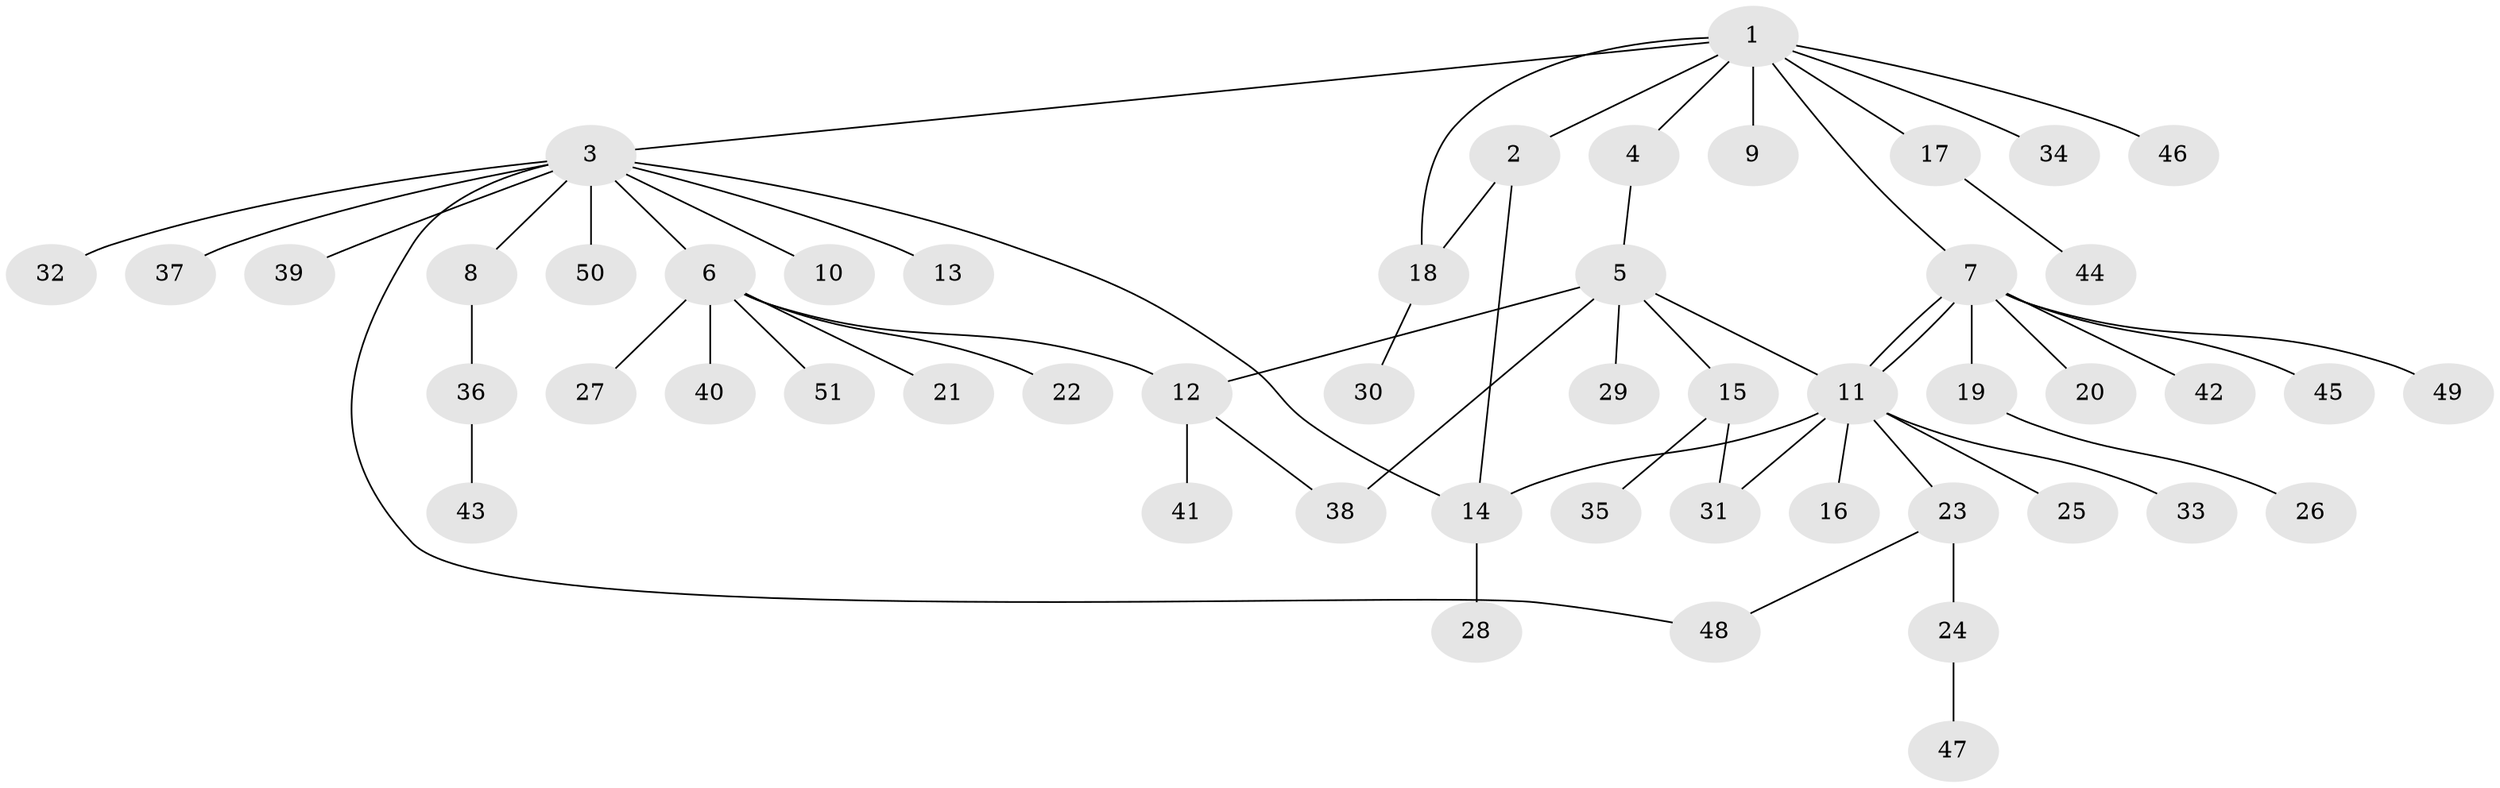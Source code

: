 // coarse degree distribution, {8: 0.05263157894736842, 5: 0.02631578947368421, 11: 0.02631578947368421, 2: 0.10526315789473684, 4: 0.02631578947368421, 6: 0.02631578947368421, 1: 0.6578947368421053, 9: 0.02631578947368421, 3: 0.05263157894736842}
// Generated by graph-tools (version 1.1) at 2025/52/02/27/25 19:52:00]
// undirected, 51 vertices, 59 edges
graph export_dot {
graph [start="1"]
  node [color=gray90,style=filled];
  1;
  2;
  3;
  4;
  5;
  6;
  7;
  8;
  9;
  10;
  11;
  12;
  13;
  14;
  15;
  16;
  17;
  18;
  19;
  20;
  21;
  22;
  23;
  24;
  25;
  26;
  27;
  28;
  29;
  30;
  31;
  32;
  33;
  34;
  35;
  36;
  37;
  38;
  39;
  40;
  41;
  42;
  43;
  44;
  45;
  46;
  47;
  48;
  49;
  50;
  51;
  1 -- 2;
  1 -- 3;
  1 -- 4;
  1 -- 7;
  1 -- 9;
  1 -- 17;
  1 -- 18;
  1 -- 34;
  1 -- 46;
  2 -- 14;
  2 -- 18;
  3 -- 6;
  3 -- 8;
  3 -- 10;
  3 -- 13;
  3 -- 14;
  3 -- 32;
  3 -- 37;
  3 -- 39;
  3 -- 48;
  3 -- 50;
  4 -- 5;
  5 -- 11;
  5 -- 12;
  5 -- 15;
  5 -- 29;
  5 -- 38;
  6 -- 12;
  6 -- 21;
  6 -- 22;
  6 -- 27;
  6 -- 40;
  6 -- 51;
  7 -- 11;
  7 -- 11;
  7 -- 19;
  7 -- 20;
  7 -- 42;
  7 -- 45;
  7 -- 49;
  8 -- 36;
  11 -- 14;
  11 -- 16;
  11 -- 23;
  11 -- 25;
  11 -- 31;
  11 -- 33;
  12 -- 38;
  12 -- 41;
  14 -- 28;
  15 -- 31;
  15 -- 35;
  17 -- 44;
  18 -- 30;
  19 -- 26;
  23 -- 24;
  23 -- 48;
  24 -- 47;
  36 -- 43;
}
